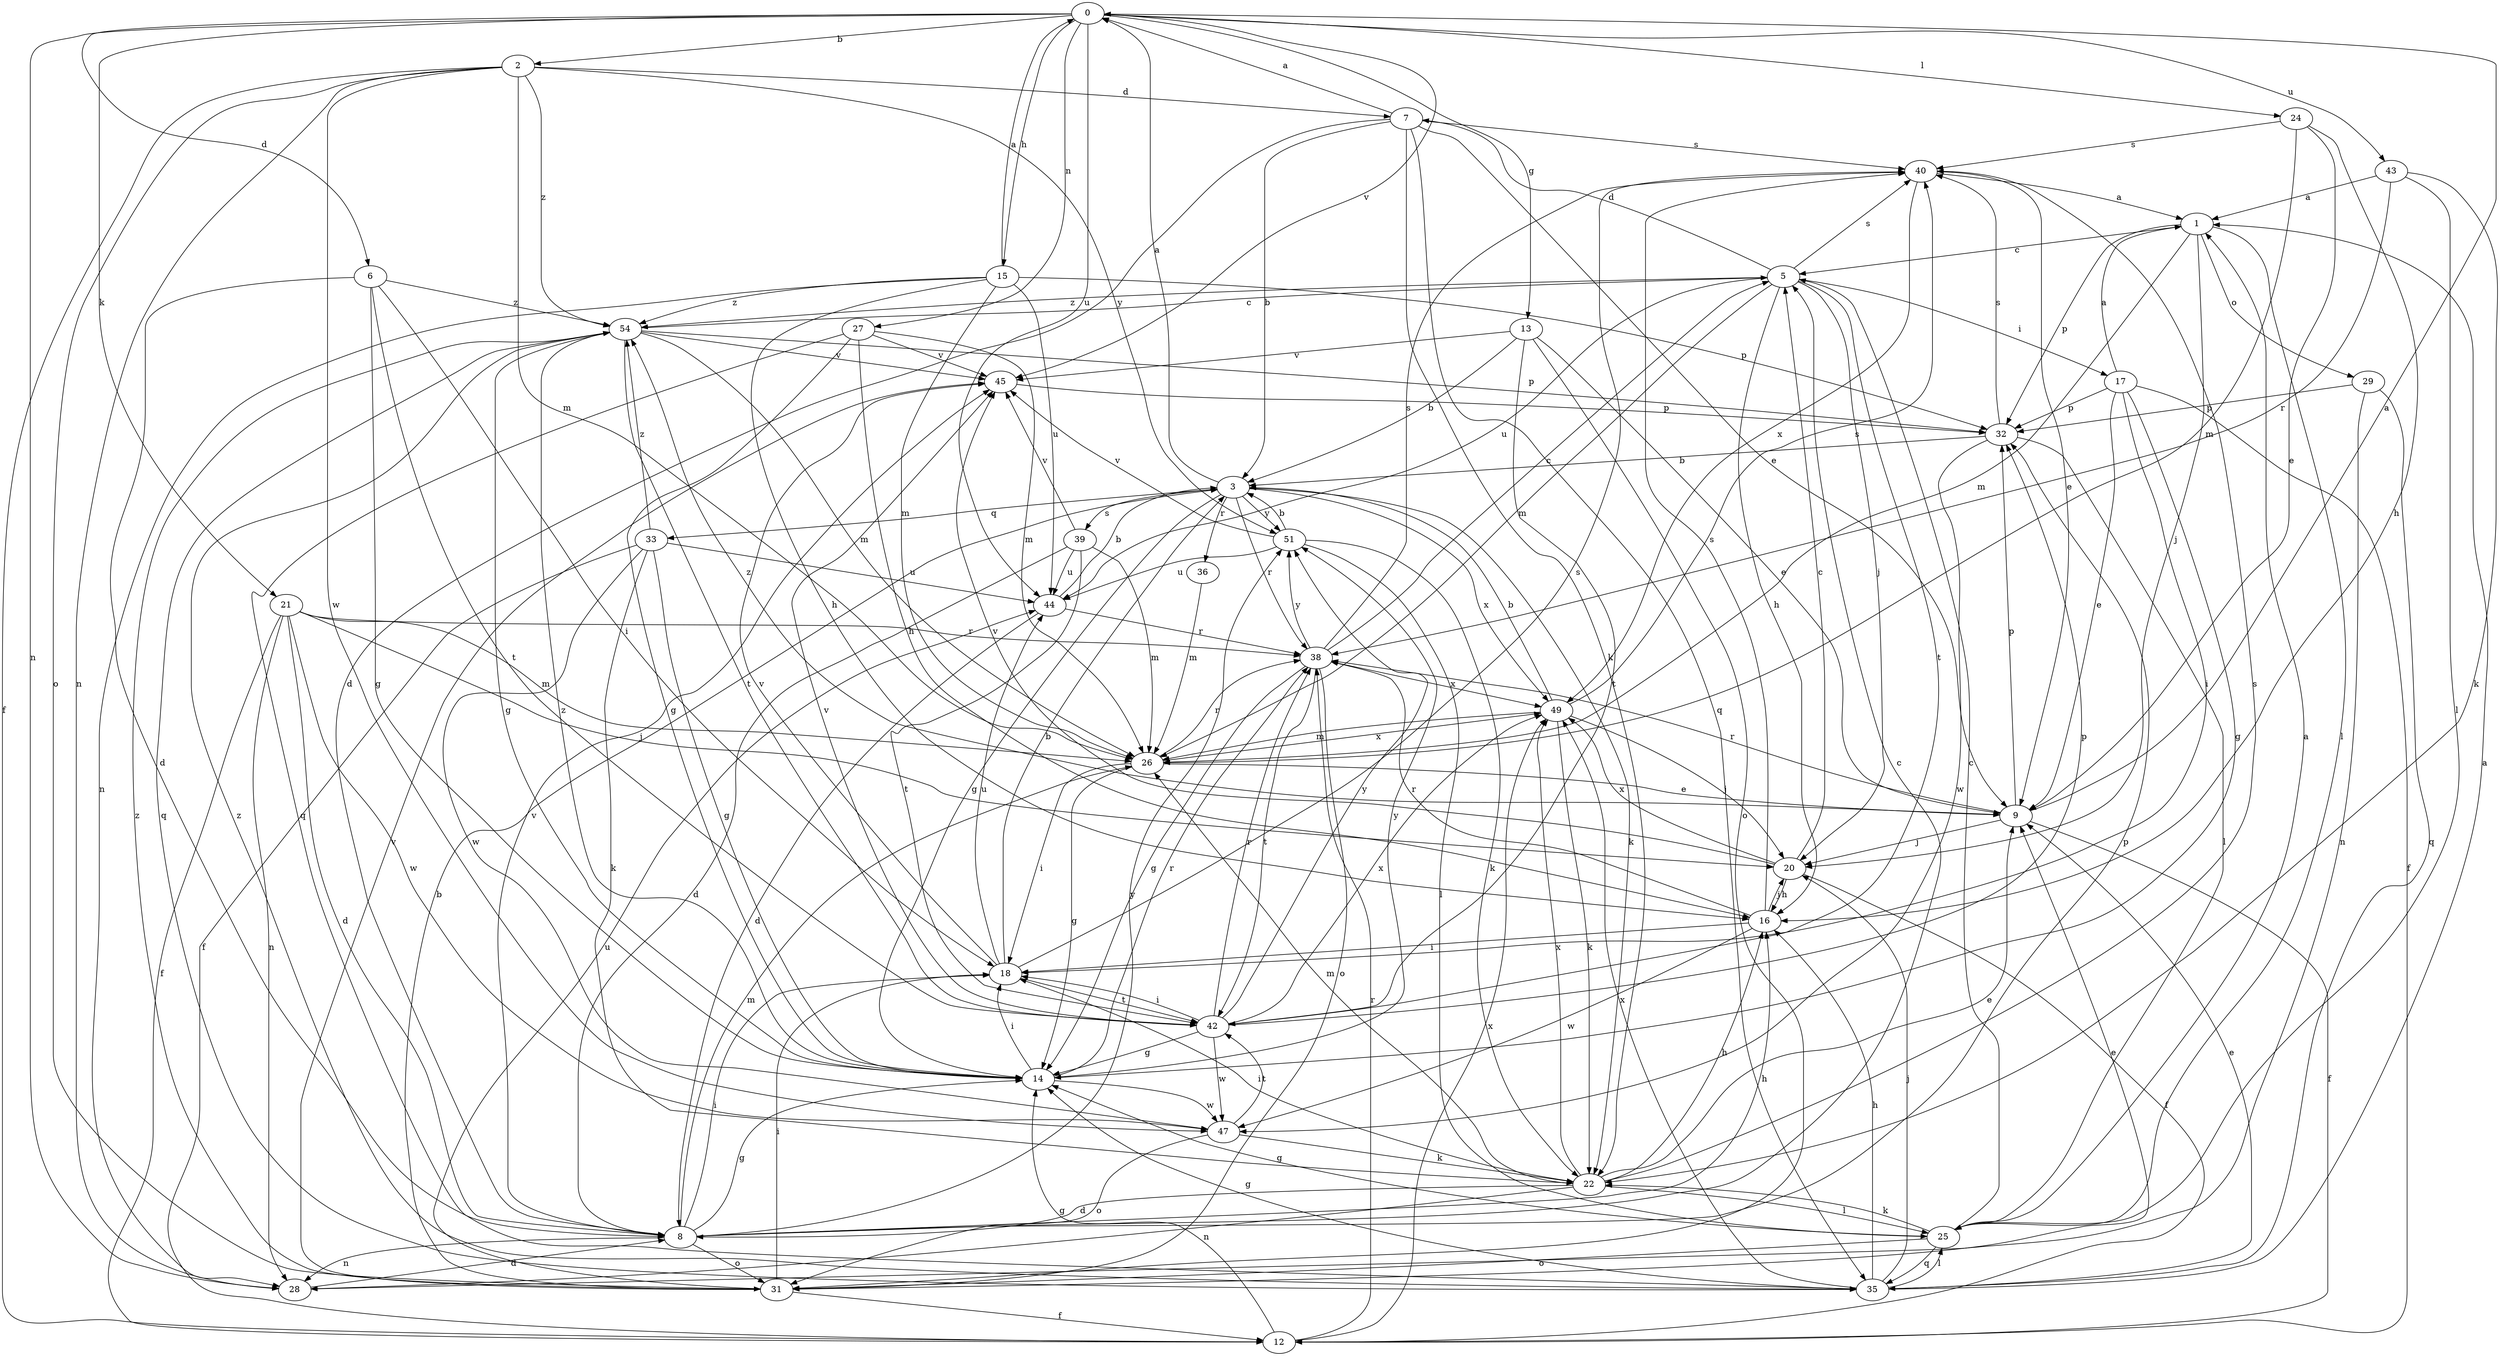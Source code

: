 strict digraph  {
0;
1;
2;
3;
5;
6;
7;
8;
9;
12;
13;
14;
15;
16;
17;
18;
20;
21;
22;
24;
25;
26;
27;
28;
29;
31;
32;
33;
35;
36;
38;
39;
40;
42;
43;
44;
45;
47;
49;
51;
54;
0 -> 2  [label=b];
0 -> 6  [label=d];
0 -> 13  [label=g];
0 -> 15  [label=h];
0 -> 21  [label=k];
0 -> 24  [label=l];
0 -> 27  [label=n];
0 -> 28  [label=n];
0 -> 43  [label=u];
0 -> 44  [label=u];
0 -> 45  [label=v];
1 -> 5  [label=c];
1 -> 20  [label=j];
1 -> 25  [label=l];
1 -> 26  [label=m];
1 -> 29  [label=o];
1 -> 32  [label=p];
2 -> 7  [label=d];
2 -> 12  [label=f];
2 -> 26  [label=m];
2 -> 28  [label=n];
2 -> 31  [label=o];
2 -> 47  [label=w];
2 -> 51  [label=y];
2 -> 54  [label=z];
3 -> 0  [label=a];
3 -> 14  [label=g];
3 -> 22  [label=k];
3 -> 33  [label=q];
3 -> 36  [label=r];
3 -> 38  [label=r];
3 -> 39  [label=s];
3 -> 49  [label=x];
3 -> 51  [label=y];
5 -> 7  [label=d];
5 -> 16  [label=h];
5 -> 17  [label=i];
5 -> 20  [label=j];
5 -> 26  [label=m];
5 -> 40  [label=s];
5 -> 42  [label=t];
5 -> 44  [label=u];
5 -> 54  [label=z];
6 -> 8  [label=d];
6 -> 14  [label=g];
6 -> 18  [label=i];
6 -> 42  [label=t];
6 -> 54  [label=z];
7 -> 0  [label=a];
7 -> 3  [label=b];
7 -> 8  [label=d];
7 -> 9  [label=e];
7 -> 22  [label=k];
7 -> 35  [label=q];
7 -> 40  [label=s];
8 -> 5  [label=c];
8 -> 14  [label=g];
8 -> 16  [label=h];
8 -> 18  [label=i];
8 -> 26  [label=m];
8 -> 28  [label=n];
8 -> 31  [label=o];
8 -> 32  [label=p];
8 -> 45  [label=v];
8 -> 51  [label=y];
9 -> 0  [label=a];
9 -> 12  [label=f];
9 -> 20  [label=j];
9 -> 32  [label=p];
9 -> 38  [label=r];
9 -> 54  [label=z];
12 -> 14  [label=g];
12 -> 38  [label=r];
12 -> 49  [label=x];
13 -> 3  [label=b];
13 -> 9  [label=e];
13 -> 31  [label=o];
13 -> 42  [label=t];
13 -> 45  [label=v];
14 -> 18  [label=i];
14 -> 38  [label=r];
14 -> 47  [label=w];
14 -> 51  [label=y];
14 -> 54  [label=z];
15 -> 0  [label=a];
15 -> 16  [label=h];
15 -> 26  [label=m];
15 -> 28  [label=n];
15 -> 32  [label=p];
15 -> 44  [label=u];
15 -> 54  [label=z];
16 -> 18  [label=i];
16 -> 20  [label=j];
16 -> 38  [label=r];
16 -> 40  [label=s];
16 -> 47  [label=w];
17 -> 1  [label=a];
17 -> 9  [label=e];
17 -> 12  [label=f];
17 -> 14  [label=g];
17 -> 18  [label=i];
17 -> 32  [label=p];
18 -> 3  [label=b];
18 -> 40  [label=s];
18 -> 42  [label=t];
18 -> 44  [label=u];
18 -> 45  [label=v];
20 -> 5  [label=c];
20 -> 12  [label=f];
20 -> 16  [label=h];
20 -> 45  [label=v];
20 -> 49  [label=x];
21 -> 8  [label=d];
21 -> 12  [label=f];
21 -> 20  [label=j];
21 -> 26  [label=m];
21 -> 28  [label=n];
21 -> 38  [label=r];
21 -> 47  [label=w];
22 -> 8  [label=d];
22 -> 9  [label=e];
22 -> 16  [label=h];
22 -> 18  [label=i];
22 -> 25  [label=l];
22 -> 26  [label=m];
22 -> 28  [label=n];
22 -> 40  [label=s];
22 -> 49  [label=x];
24 -> 9  [label=e];
24 -> 16  [label=h];
24 -> 26  [label=m];
24 -> 40  [label=s];
25 -> 1  [label=a];
25 -> 5  [label=c];
25 -> 14  [label=g];
25 -> 22  [label=k];
25 -> 31  [label=o];
25 -> 35  [label=q];
26 -> 9  [label=e];
26 -> 14  [label=g];
26 -> 18  [label=i];
26 -> 38  [label=r];
26 -> 49  [label=x];
27 -> 14  [label=g];
27 -> 16  [label=h];
27 -> 26  [label=m];
27 -> 35  [label=q];
27 -> 45  [label=v];
28 -> 8  [label=d];
29 -> 28  [label=n];
29 -> 32  [label=p];
29 -> 35  [label=q];
31 -> 3  [label=b];
31 -> 9  [label=e];
31 -> 12  [label=f];
31 -> 18  [label=i];
31 -> 44  [label=u];
31 -> 45  [label=v];
31 -> 54  [label=z];
32 -> 3  [label=b];
32 -> 25  [label=l];
32 -> 40  [label=s];
32 -> 47  [label=w];
33 -> 12  [label=f];
33 -> 14  [label=g];
33 -> 22  [label=k];
33 -> 44  [label=u];
33 -> 47  [label=w];
33 -> 54  [label=z];
35 -> 1  [label=a];
35 -> 9  [label=e];
35 -> 14  [label=g];
35 -> 16  [label=h];
35 -> 20  [label=j];
35 -> 25  [label=l];
35 -> 49  [label=x];
35 -> 54  [label=z];
36 -> 26  [label=m];
38 -> 5  [label=c];
38 -> 14  [label=g];
38 -> 31  [label=o];
38 -> 40  [label=s];
38 -> 42  [label=t];
38 -> 49  [label=x];
38 -> 51  [label=y];
39 -> 8  [label=d];
39 -> 26  [label=m];
39 -> 42  [label=t];
39 -> 44  [label=u];
39 -> 45  [label=v];
40 -> 1  [label=a];
40 -> 9  [label=e];
40 -> 49  [label=x];
42 -> 14  [label=g];
42 -> 18  [label=i];
42 -> 32  [label=p];
42 -> 38  [label=r];
42 -> 45  [label=v];
42 -> 47  [label=w];
42 -> 49  [label=x];
42 -> 51  [label=y];
43 -> 1  [label=a];
43 -> 22  [label=k];
43 -> 25  [label=l];
43 -> 38  [label=r];
44 -> 3  [label=b];
44 -> 8  [label=d];
44 -> 38  [label=r];
45 -> 32  [label=p];
47 -> 22  [label=k];
47 -> 31  [label=o];
47 -> 42  [label=t];
49 -> 3  [label=b];
49 -> 20  [label=j];
49 -> 22  [label=k];
49 -> 26  [label=m];
49 -> 40  [label=s];
51 -> 3  [label=b];
51 -> 22  [label=k];
51 -> 25  [label=l];
51 -> 44  [label=u];
51 -> 45  [label=v];
54 -> 5  [label=c];
54 -> 14  [label=g];
54 -> 26  [label=m];
54 -> 32  [label=p];
54 -> 35  [label=q];
54 -> 42  [label=t];
54 -> 45  [label=v];
}
